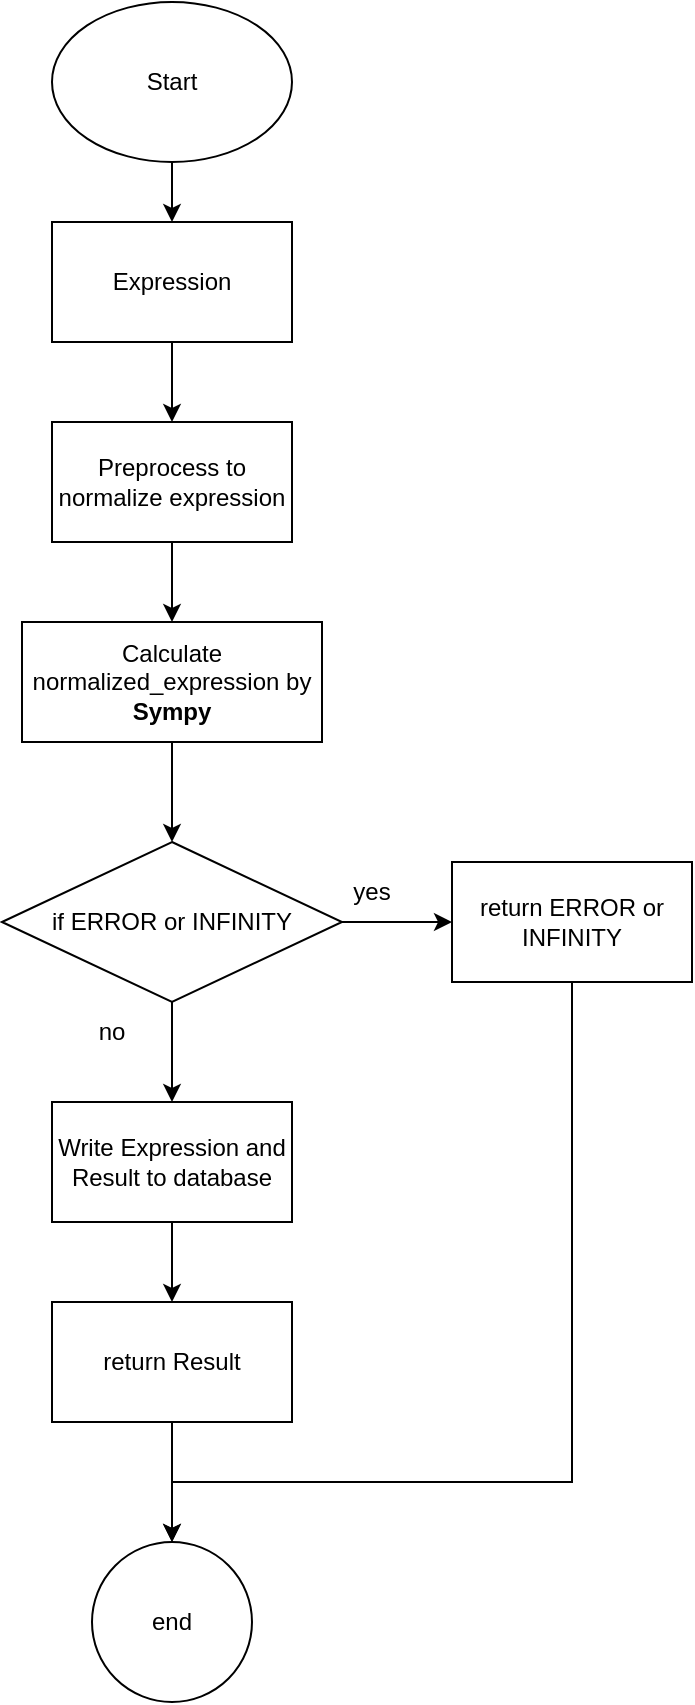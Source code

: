 <mxfile version="25.0.3">
  <diagram id="BkJTFkF3oNiEYgVjIL2v" name="Page-1">
    <mxGraphModel dx="1050" dy="611" grid="1" gridSize="10" guides="1" tooltips="1" connect="1" arrows="1" fold="1" page="1" pageScale="1" pageWidth="850" pageHeight="1100" math="0" shadow="0">
      <root>
        <mxCell id="0" />
        <mxCell id="1" parent="0" />
        <mxCell id="ECB-HmdpFw9wgdCWmUO5-3" value="" style="edgeStyle=orthogonalEdgeStyle;rounded=0;orthogonalLoop=1;jettySize=auto;html=1;" parent="1" source="ECB-HmdpFw9wgdCWmUO5-1" target="ECB-HmdpFw9wgdCWmUO5-2" edge="1">
          <mxGeometry relative="1" as="geometry" />
        </mxCell>
        <mxCell id="ECB-HmdpFw9wgdCWmUO5-1" value="Start" style="ellipse;whiteSpace=wrap;html=1;" parent="1" vertex="1">
          <mxGeometry x="360" y="30" width="120" height="80" as="geometry" />
        </mxCell>
        <mxCell id="ECB-HmdpFw9wgdCWmUO5-5" value="" style="edgeStyle=orthogonalEdgeStyle;rounded=0;orthogonalLoop=1;jettySize=auto;html=1;" parent="1" source="ECB-HmdpFw9wgdCWmUO5-2" target="ECB-HmdpFw9wgdCWmUO5-4" edge="1">
          <mxGeometry relative="1" as="geometry" />
        </mxCell>
        <mxCell id="ECB-HmdpFw9wgdCWmUO5-2" value="Expression" style="rounded=0;whiteSpace=wrap;html=1;" parent="1" vertex="1">
          <mxGeometry x="360" y="140" width="120" height="60" as="geometry" />
        </mxCell>
        <mxCell id="ECB-HmdpFw9wgdCWmUO5-9" value="" style="edgeStyle=orthogonalEdgeStyle;rounded=0;orthogonalLoop=1;jettySize=auto;html=1;" parent="1" source="ECB-HmdpFw9wgdCWmUO5-4" target="ECB-HmdpFw9wgdCWmUO5-8" edge="1">
          <mxGeometry relative="1" as="geometry" />
        </mxCell>
        <mxCell id="ECB-HmdpFw9wgdCWmUO5-4" value="Preprocess to normalize expression" style="whiteSpace=wrap;html=1;rounded=0;" parent="1" vertex="1">
          <mxGeometry x="360" y="240" width="120" height="60" as="geometry" />
        </mxCell>
        <mxCell id="ECB-HmdpFw9wgdCWmUO5-11" value="" style="edgeStyle=orthogonalEdgeStyle;rounded=0;orthogonalLoop=1;jettySize=auto;html=1;" parent="1" source="ECB-HmdpFw9wgdCWmUO5-8" target="ECB-HmdpFw9wgdCWmUO5-10" edge="1">
          <mxGeometry relative="1" as="geometry" />
        </mxCell>
        <mxCell id="ECB-HmdpFw9wgdCWmUO5-8" value="Calculate normalized_expression&amp;nbsp;by &lt;b&gt;Sympy&lt;/b&gt;" style="whiteSpace=wrap;html=1;rounded=0;" parent="1" vertex="1">
          <mxGeometry x="345" y="340" width="150" height="60" as="geometry" />
        </mxCell>
        <mxCell id="ECB-HmdpFw9wgdCWmUO5-13" value="" style="edgeStyle=orthogonalEdgeStyle;rounded=0;orthogonalLoop=1;jettySize=auto;html=1;" parent="1" source="ECB-HmdpFw9wgdCWmUO5-10" target="ECB-HmdpFw9wgdCWmUO5-12" edge="1">
          <mxGeometry relative="1" as="geometry" />
        </mxCell>
        <mxCell id="ECB-HmdpFw9wgdCWmUO5-15" value="" style="edgeStyle=orthogonalEdgeStyle;rounded=0;orthogonalLoop=1;jettySize=auto;html=1;" parent="1" source="ECB-HmdpFw9wgdCWmUO5-10" target="ECB-HmdpFw9wgdCWmUO5-14" edge="1">
          <mxGeometry relative="1" as="geometry" />
        </mxCell>
        <mxCell id="ECB-HmdpFw9wgdCWmUO5-10" value="if ERROR or INFINITY" style="rhombus;whiteSpace=wrap;html=1;rounded=0;" parent="1" vertex="1">
          <mxGeometry x="335" y="450" width="170" height="80" as="geometry" />
        </mxCell>
        <mxCell id="ECB-HmdpFw9wgdCWmUO5-20" style="edgeStyle=orthogonalEdgeStyle;rounded=0;orthogonalLoop=1;jettySize=auto;html=1;entryX=0.5;entryY=0;entryDx=0;entryDy=0;" parent="1" target="ECB-HmdpFw9wgdCWmUO5-18" edge="1">
          <mxGeometry relative="1" as="geometry">
            <mxPoint x="620" y="470.0" as="sourcePoint" />
            <mxPoint x="370" y="800.0" as="targetPoint" />
            <Array as="points">
              <mxPoint x="620" y="770" />
              <mxPoint x="420" y="770" />
            </Array>
          </mxGeometry>
        </mxCell>
        <mxCell id="ECB-HmdpFw9wgdCWmUO5-12" value="return ERROR or INFINITY" style="whiteSpace=wrap;html=1;rounded=0;" parent="1" vertex="1">
          <mxGeometry x="560" y="460" width="120" height="60" as="geometry" />
        </mxCell>
        <mxCell id="ECB-HmdpFw9wgdCWmUO5-17" value="" style="edgeStyle=orthogonalEdgeStyle;rounded=0;orthogonalLoop=1;jettySize=auto;html=1;" parent="1" source="ECB-HmdpFw9wgdCWmUO5-14" target="ECB-HmdpFw9wgdCWmUO5-16" edge="1">
          <mxGeometry relative="1" as="geometry" />
        </mxCell>
        <mxCell id="ECB-HmdpFw9wgdCWmUO5-14" value="Write Expression and Result to database" style="whiteSpace=wrap;html=1;rounded=0;" parent="1" vertex="1">
          <mxGeometry x="360" y="580" width="120" height="60" as="geometry" />
        </mxCell>
        <mxCell id="ECB-HmdpFw9wgdCWmUO5-19" value="" style="edgeStyle=orthogonalEdgeStyle;rounded=0;orthogonalLoop=1;jettySize=auto;html=1;" parent="1" source="ECB-HmdpFw9wgdCWmUO5-16" target="ECB-HmdpFw9wgdCWmUO5-18" edge="1">
          <mxGeometry relative="1" as="geometry" />
        </mxCell>
        <mxCell id="ECB-HmdpFw9wgdCWmUO5-16" value="return Result" style="whiteSpace=wrap;html=1;rounded=0;" parent="1" vertex="1">
          <mxGeometry x="360" y="680" width="120" height="60" as="geometry" />
        </mxCell>
        <mxCell id="ECB-HmdpFw9wgdCWmUO5-18" value="end" style="ellipse;whiteSpace=wrap;html=1;rounded=0;" parent="1" vertex="1">
          <mxGeometry x="380" y="800" width="80" height="80" as="geometry" />
        </mxCell>
        <mxCell id="6pbq0RYnOSSE7u_4Bqmc-1" value="yes" style="text;html=1;align=center;verticalAlign=middle;whiteSpace=wrap;rounded=0;" vertex="1" parent="1">
          <mxGeometry x="490" y="460" width="60" height="30" as="geometry" />
        </mxCell>
        <mxCell id="6pbq0RYnOSSE7u_4Bqmc-2" value="no" style="text;html=1;align=center;verticalAlign=middle;whiteSpace=wrap;rounded=0;" vertex="1" parent="1">
          <mxGeometry x="360" y="530" width="60" height="30" as="geometry" />
        </mxCell>
      </root>
    </mxGraphModel>
  </diagram>
</mxfile>
